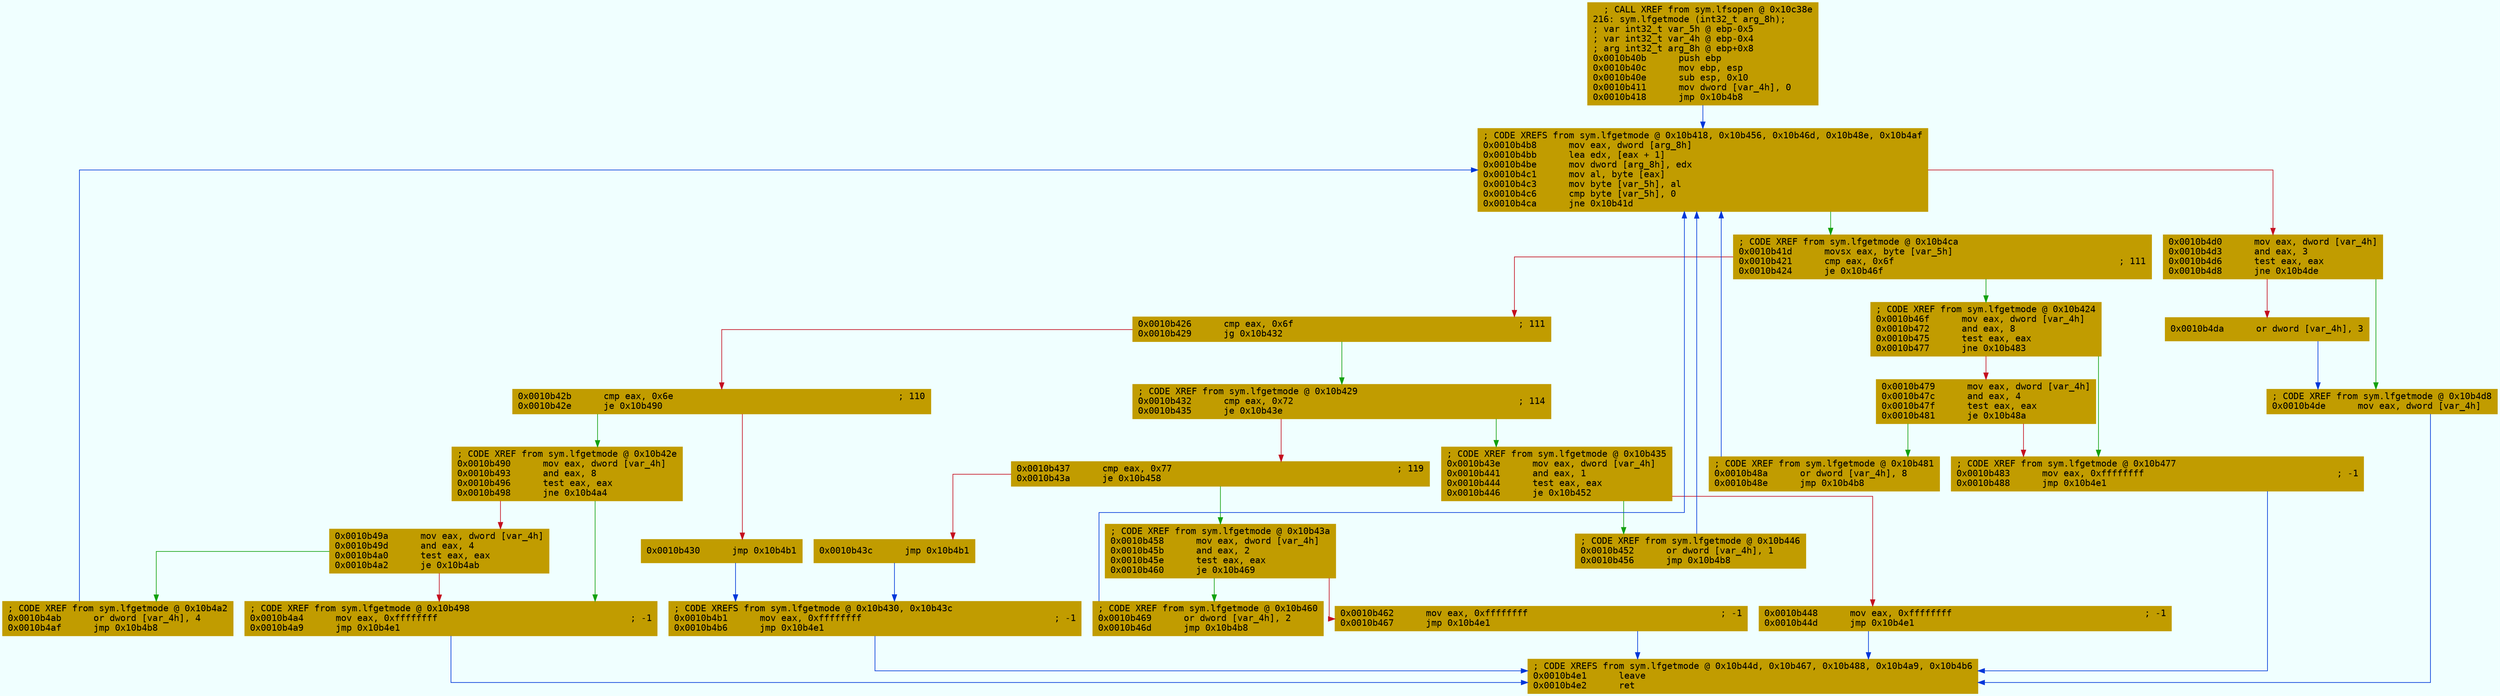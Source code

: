 digraph code {
	graph [bgcolor=azure fontsize=8 fontname="Courier" splines="ortho"];
	node [fillcolor=gray style=filled shape=box];
	edge [arrowhead="normal"];
	"0x0010b40b" [URL="sym.lfgetmode/0x0010b40b", fillcolor="#c19c00",color="#c19c00", fontname="Courier",label="  ; CALL XREF from sym.lfsopen @ 0x10c38e\l216: sym.lfgetmode (int32_t arg_8h);\l; var int32_t var_5h @ ebp-0x5\l; var int32_t var_4h @ ebp-0x4\l; arg int32_t arg_8h @ ebp+0x8\l0x0010b40b      push ebp\l0x0010b40c      mov ebp, esp\l0x0010b40e      sub esp, 0x10\l0x0010b411      mov dword [var_4h], 0\l0x0010b418      jmp 0x10b4b8\l"]
	"0x0010b41d" [URL="sym.lfgetmode/0x0010b41d", fillcolor="#c19c00",color="#c19c00", fontname="Courier",label="; CODE XREF from sym.lfgetmode @ 0x10b4ca\l0x0010b41d      movsx eax, byte [var_5h]\l0x0010b421      cmp eax, 0x6f                                          ; 111\l0x0010b424      je 0x10b46f\l"]
	"0x0010b426" [URL="sym.lfgetmode/0x0010b426", fillcolor="#c19c00",color="#c19c00", fontname="Courier",label="0x0010b426      cmp eax, 0x6f                                          ; 111\l0x0010b429      jg 0x10b432\l"]
	"0x0010b42b" [URL="sym.lfgetmode/0x0010b42b", fillcolor="#c19c00",color="#c19c00", fontname="Courier",label="0x0010b42b      cmp eax, 0x6e                                          ; 110\l0x0010b42e      je 0x10b490\l"]
	"0x0010b430" [URL="sym.lfgetmode/0x0010b430", fillcolor="#c19c00",color="#c19c00", fontname="Courier",label="0x0010b430      jmp 0x10b4b1\l"]
	"0x0010b432" [URL="sym.lfgetmode/0x0010b432", fillcolor="#c19c00",color="#c19c00", fontname="Courier",label="; CODE XREF from sym.lfgetmode @ 0x10b429\l0x0010b432      cmp eax, 0x72                                          ; 114\l0x0010b435      je 0x10b43e\l"]
	"0x0010b437" [URL="sym.lfgetmode/0x0010b437", fillcolor="#c19c00",color="#c19c00", fontname="Courier",label="0x0010b437      cmp eax, 0x77                                          ; 119\l0x0010b43a      je 0x10b458\l"]
	"0x0010b43c" [URL="sym.lfgetmode/0x0010b43c", fillcolor="#c19c00",color="#c19c00", fontname="Courier",label="0x0010b43c      jmp 0x10b4b1\l"]
	"0x0010b43e" [URL="sym.lfgetmode/0x0010b43e", fillcolor="#c19c00",color="#c19c00", fontname="Courier",label="; CODE XREF from sym.lfgetmode @ 0x10b435\l0x0010b43e      mov eax, dword [var_4h]\l0x0010b441      and eax, 1\l0x0010b444      test eax, eax\l0x0010b446      je 0x10b452\l"]
	"0x0010b448" [URL="sym.lfgetmode/0x0010b448", fillcolor="#c19c00",color="#c19c00", fontname="Courier",label="0x0010b448      mov eax, 0xffffffff                                    ; -1\l0x0010b44d      jmp 0x10b4e1\l"]
	"0x0010b452" [URL="sym.lfgetmode/0x0010b452", fillcolor="#c19c00",color="#c19c00", fontname="Courier",label="; CODE XREF from sym.lfgetmode @ 0x10b446\l0x0010b452      or dword [var_4h], 1\l0x0010b456      jmp 0x10b4b8\l"]
	"0x0010b458" [URL="sym.lfgetmode/0x0010b458", fillcolor="#c19c00",color="#c19c00", fontname="Courier",label="; CODE XREF from sym.lfgetmode @ 0x10b43a\l0x0010b458      mov eax, dword [var_4h]\l0x0010b45b      and eax, 2\l0x0010b45e      test eax, eax\l0x0010b460      je 0x10b469\l"]
	"0x0010b462" [URL="sym.lfgetmode/0x0010b462", fillcolor="#c19c00",color="#c19c00", fontname="Courier",label="0x0010b462      mov eax, 0xffffffff                                    ; -1\l0x0010b467      jmp 0x10b4e1\l"]
	"0x0010b469" [URL="sym.lfgetmode/0x0010b469", fillcolor="#c19c00",color="#c19c00", fontname="Courier",label="; CODE XREF from sym.lfgetmode @ 0x10b460\l0x0010b469      or dword [var_4h], 2\l0x0010b46d      jmp 0x10b4b8\l"]
	"0x0010b46f" [URL="sym.lfgetmode/0x0010b46f", fillcolor="#c19c00",color="#c19c00", fontname="Courier",label="; CODE XREF from sym.lfgetmode @ 0x10b424\l0x0010b46f      mov eax, dword [var_4h]\l0x0010b472      and eax, 8\l0x0010b475      test eax, eax\l0x0010b477      jne 0x10b483\l"]
	"0x0010b479" [URL="sym.lfgetmode/0x0010b479", fillcolor="#c19c00",color="#c19c00", fontname="Courier",label="0x0010b479      mov eax, dword [var_4h]\l0x0010b47c      and eax, 4\l0x0010b47f      test eax, eax\l0x0010b481      je 0x10b48a\l"]
	"0x0010b483" [URL="sym.lfgetmode/0x0010b483", fillcolor="#c19c00",color="#c19c00", fontname="Courier",label="; CODE XREF from sym.lfgetmode @ 0x10b477\l0x0010b483      mov eax, 0xffffffff                                    ; -1\l0x0010b488      jmp 0x10b4e1\l"]
	"0x0010b48a" [URL="sym.lfgetmode/0x0010b48a", fillcolor="#c19c00",color="#c19c00", fontname="Courier",label="; CODE XREF from sym.lfgetmode @ 0x10b481\l0x0010b48a      or dword [var_4h], 8\l0x0010b48e      jmp 0x10b4b8\l"]
	"0x0010b490" [URL="sym.lfgetmode/0x0010b490", fillcolor="#c19c00",color="#c19c00", fontname="Courier",label="; CODE XREF from sym.lfgetmode @ 0x10b42e\l0x0010b490      mov eax, dword [var_4h]\l0x0010b493      and eax, 8\l0x0010b496      test eax, eax\l0x0010b498      jne 0x10b4a4\l"]
	"0x0010b49a" [URL="sym.lfgetmode/0x0010b49a", fillcolor="#c19c00",color="#c19c00", fontname="Courier",label="0x0010b49a      mov eax, dword [var_4h]\l0x0010b49d      and eax, 4\l0x0010b4a0      test eax, eax\l0x0010b4a2      je 0x10b4ab\l"]
	"0x0010b4a4" [URL="sym.lfgetmode/0x0010b4a4", fillcolor="#c19c00",color="#c19c00", fontname="Courier",label="; CODE XREF from sym.lfgetmode @ 0x10b498\l0x0010b4a4      mov eax, 0xffffffff                                    ; -1\l0x0010b4a9      jmp 0x10b4e1\l"]
	"0x0010b4ab" [URL="sym.lfgetmode/0x0010b4ab", fillcolor="#c19c00",color="#c19c00", fontname="Courier",label="; CODE XREF from sym.lfgetmode @ 0x10b4a2\l0x0010b4ab      or dword [var_4h], 4\l0x0010b4af      jmp 0x10b4b8\l"]
	"0x0010b4b1" [URL="sym.lfgetmode/0x0010b4b1", fillcolor="#c19c00",color="#c19c00", fontname="Courier",label="; CODE XREFS from sym.lfgetmode @ 0x10b430, 0x10b43c\l0x0010b4b1      mov eax, 0xffffffff                                    ; -1\l0x0010b4b6      jmp 0x10b4e1\l"]
	"0x0010b4b8" [URL="sym.lfgetmode/0x0010b4b8", fillcolor="#c19c00",color="#c19c00", fontname="Courier",label="; CODE XREFS from sym.lfgetmode @ 0x10b418, 0x10b456, 0x10b46d, 0x10b48e, 0x10b4af\l0x0010b4b8      mov eax, dword [arg_8h]\l0x0010b4bb      lea edx, [eax + 1]\l0x0010b4be      mov dword [arg_8h], edx\l0x0010b4c1      mov al, byte [eax]\l0x0010b4c3      mov byte [var_5h], al\l0x0010b4c6      cmp byte [var_5h], 0\l0x0010b4ca      jne 0x10b41d\l"]
	"0x0010b4d0" [URL="sym.lfgetmode/0x0010b4d0", fillcolor="#c19c00",color="#c19c00", fontname="Courier",label="0x0010b4d0      mov eax, dword [var_4h]\l0x0010b4d3      and eax, 3\l0x0010b4d6      test eax, eax\l0x0010b4d8      jne 0x10b4de\l"]
	"0x0010b4da" [URL="sym.lfgetmode/0x0010b4da", fillcolor="#c19c00",color="#c19c00", fontname="Courier",label="0x0010b4da      or dword [var_4h], 3\l"]
	"0x0010b4de" [URL="sym.lfgetmode/0x0010b4de", fillcolor="#c19c00",color="#c19c00", fontname="Courier",label="; CODE XREF from sym.lfgetmode @ 0x10b4d8\l0x0010b4de      mov eax, dword [var_4h]\l"]
	"0x0010b4e1" [URL="sym.lfgetmode/0x0010b4e1", fillcolor="#c19c00",color="#c19c00", fontname="Courier",label="; CODE XREFS from sym.lfgetmode @ 0x10b44d, 0x10b467, 0x10b488, 0x10b4a9, 0x10b4b6\l0x0010b4e1      leave\l0x0010b4e2      ret\l"]
        "0x0010b40b" -> "0x0010b4b8" [color="#0037da"];
        "0x0010b41d" -> "0x0010b46f" [color="#13a10e"];
        "0x0010b41d" -> "0x0010b426" [color="#c50f1f"];
        "0x0010b426" -> "0x0010b432" [color="#13a10e"];
        "0x0010b426" -> "0x0010b42b" [color="#c50f1f"];
        "0x0010b42b" -> "0x0010b490" [color="#13a10e"];
        "0x0010b42b" -> "0x0010b430" [color="#c50f1f"];
        "0x0010b430" -> "0x0010b4b1" [color="#0037da"];
        "0x0010b432" -> "0x0010b43e" [color="#13a10e"];
        "0x0010b432" -> "0x0010b437" [color="#c50f1f"];
        "0x0010b437" -> "0x0010b458" [color="#13a10e"];
        "0x0010b437" -> "0x0010b43c" [color="#c50f1f"];
        "0x0010b43c" -> "0x0010b4b1" [color="#0037da"];
        "0x0010b43e" -> "0x0010b452" [color="#13a10e"];
        "0x0010b43e" -> "0x0010b448" [color="#c50f1f"];
        "0x0010b448" -> "0x0010b4e1" [color="#0037da"];
        "0x0010b452" -> "0x0010b4b8" [color="#0037da"];
        "0x0010b458" -> "0x0010b469" [color="#13a10e"];
        "0x0010b458" -> "0x0010b462" [color="#c50f1f"];
        "0x0010b462" -> "0x0010b4e1" [color="#0037da"];
        "0x0010b469" -> "0x0010b4b8" [color="#0037da"];
        "0x0010b46f" -> "0x0010b483" [color="#13a10e"];
        "0x0010b46f" -> "0x0010b479" [color="#c50f1f"];
        "0x0010b479" -> "0x0010b48a" [color="#13a10e"];
        "0x0010b479" -> "0x0010b483" [color="#c50f1f"];
        "0x0010b483" -> "0x0010b4e1" [color="#0037da"];
        "0x0010b48a" -> "0x0010b4b8" [color="#0037da"];
        "0x0010b490" -> "0x0010b4a4" [color="#13a10e"];
        "0x0010b490" -> "0x0010b49a" [color="#c50f1f"];
        "0x0010b49a" -> "0x0010b4ab" [color="#13a10e"];
        "0x0010b49a" -> "0x0010b4a4" [color="#c50f1f"];
        "0x0010b4a4" -> "0x0010b4e1" [color="#0037da"];
        "0x0010b4ab" -> "0x0010b4b8" [color="#0037da"];
        "0x0010b4b1" -> "0x0010b4e1" [color="#0037da"];
        "0x0010b4b8" -> "0x0010b41d" [color="#13a10e"];
        "0x0010b4b8" -> "0x0010b4d0" [color="#c50f1f"];
        "0x0010b4d0" -> "0x0010b4de" [color="#13a10e"];
        "0x0010b4d0" -> "0x0010b4da" [color="#c50f1f"];
        "0x0010b4da" -> "0x0010b4de" [color="#0037da"];
        "0x0010b4de" -> "0x0010b4e1" [color="#0037da"];
}
